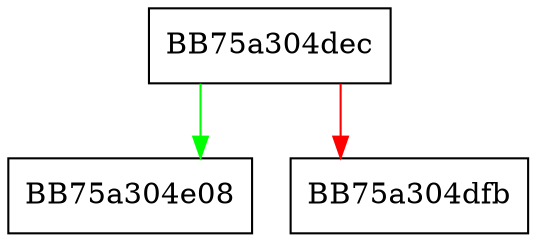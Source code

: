 digraph msil_get_stflag {
  node [shape="box"];
  graph [splines=ortho];
  BB75a304dec -> BB75a304e08 [color="green"];
  BB75a304dec -> BB75a304dfb [color="red"];
}
